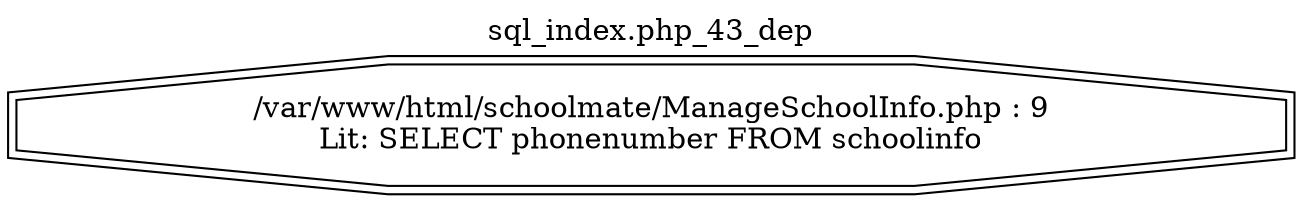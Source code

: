 digraph cfg {
  label="sql_index.php_43_dep";
  labelloc=t;
  n1 [shape=doubleoctagon, label="/var/www/html/schoolmate/ManageSchoolInfo.php : 9\nLit: SELECT phonenumber FROM schoolinfo\n"];
}
